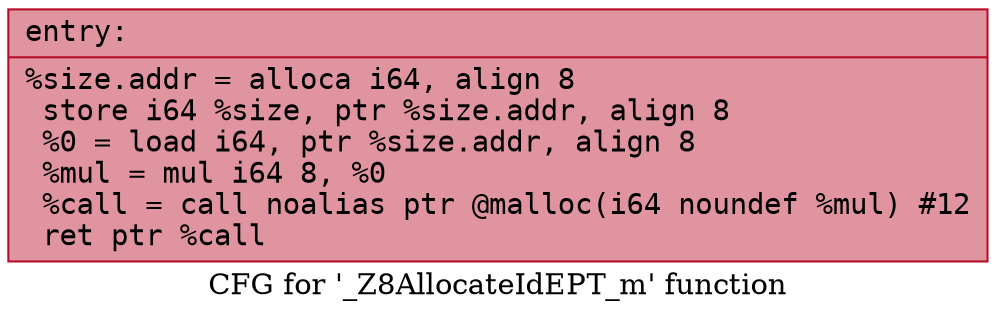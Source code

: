 digraph "CFG for '_Z8AllocateIdEPT_m' function" {
	label="CFG for '_Z8AllocateIdEPT_m' function";

	Node0x561418b8a770 [shape=record,color="#b70d28ff", style=filled, fillcolor="#b70d2870" fontname="Courier",label="{entry:\l|  %size.addr = alloca i64, align 8\l  store i64 %size, ptr %size.addr, align 8\l  %0 = load i64, ptr %size.addr, align 8\l  %mul = mul i64 8, %0\l  %call = call noalias ptr @malloc(i64 noundef %mul) #12\l  ret ptr %call\l}"];
}
